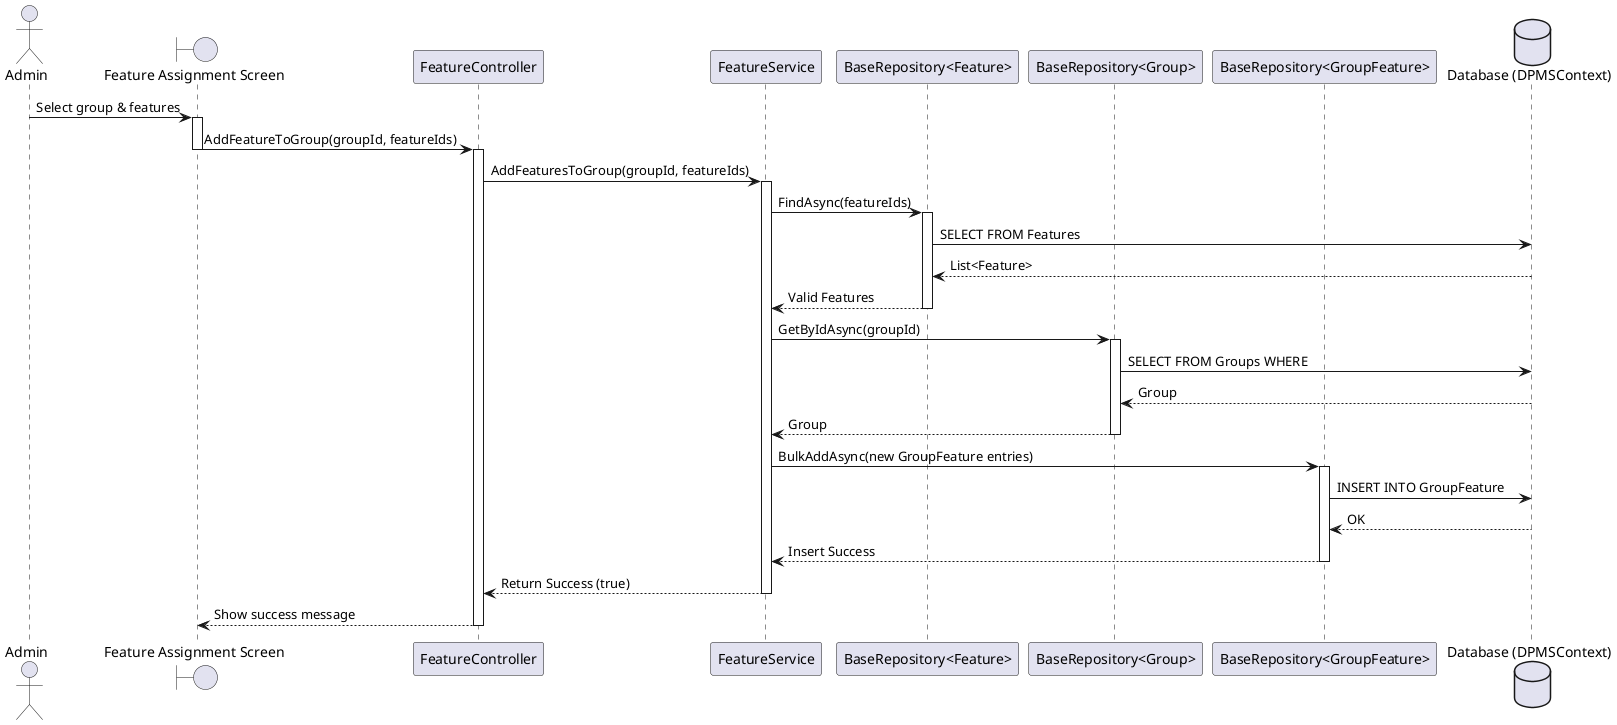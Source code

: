 @startuml
actor Admin
boundary "Feature Assignment Screen" as Screen
participant "FeatureController" as Controller
participant "FeatureService" as Service
participant "BaseRepository<Feature>" as FeatureRepo
participant "BaseRepository<Group>" as GroupRepo
participant "BaseRepository<GroupFeature>" as GroupFeatureRepo
database "Database (DPMSContext)" as DB

Admin -> Screen : Select group & features
activate Screen
Screen -> Controller : AddFeatureToGroup(groupId, featureIds)
deactivate Screen
activate Controller

Controller -> Service : AddFeaturesToGroup(groupId, featureIds)
activate Service

' === Validate Features ===
Service -> FeatureRepo : FindAsync(featureIds)
activate FeatureRepo
FeatureRepo -> DB : SELECT FROM Features 
DB --> FeatureRepo : List<Feature>
FeatureRepo --> Service : Valid Features
deactivate FeatureRepo

' === Validate Group ===
Service -> GroupRepo : GetByIdAsync(groupId)
activate GroupRepo
GroupRepo -> DB : SELECT FROM Groups WHERE
DB --> GroupRepo : Group
GroupRepo --> Service : Group
deactivate GroupRepo

' === Insert into GroupFeature (Bulk Add) ===
Service -> GroupFeatureRepo : BulkAddAsync(new GroupFeature entries)
activate GroupFeatureRepo
GroupFeatureRepo -> DB : INSERT INTO GroupFeature 
DB --> GroupFeatureRepo : OK
GroupFeatureRepo --> Service : Insert Success
deactivate GroupFeatureRepo

Service --> Controller : Return Success (true)
deactivate Service

Controller --> Screen : Show success message
deactivate Controller
@enduml
